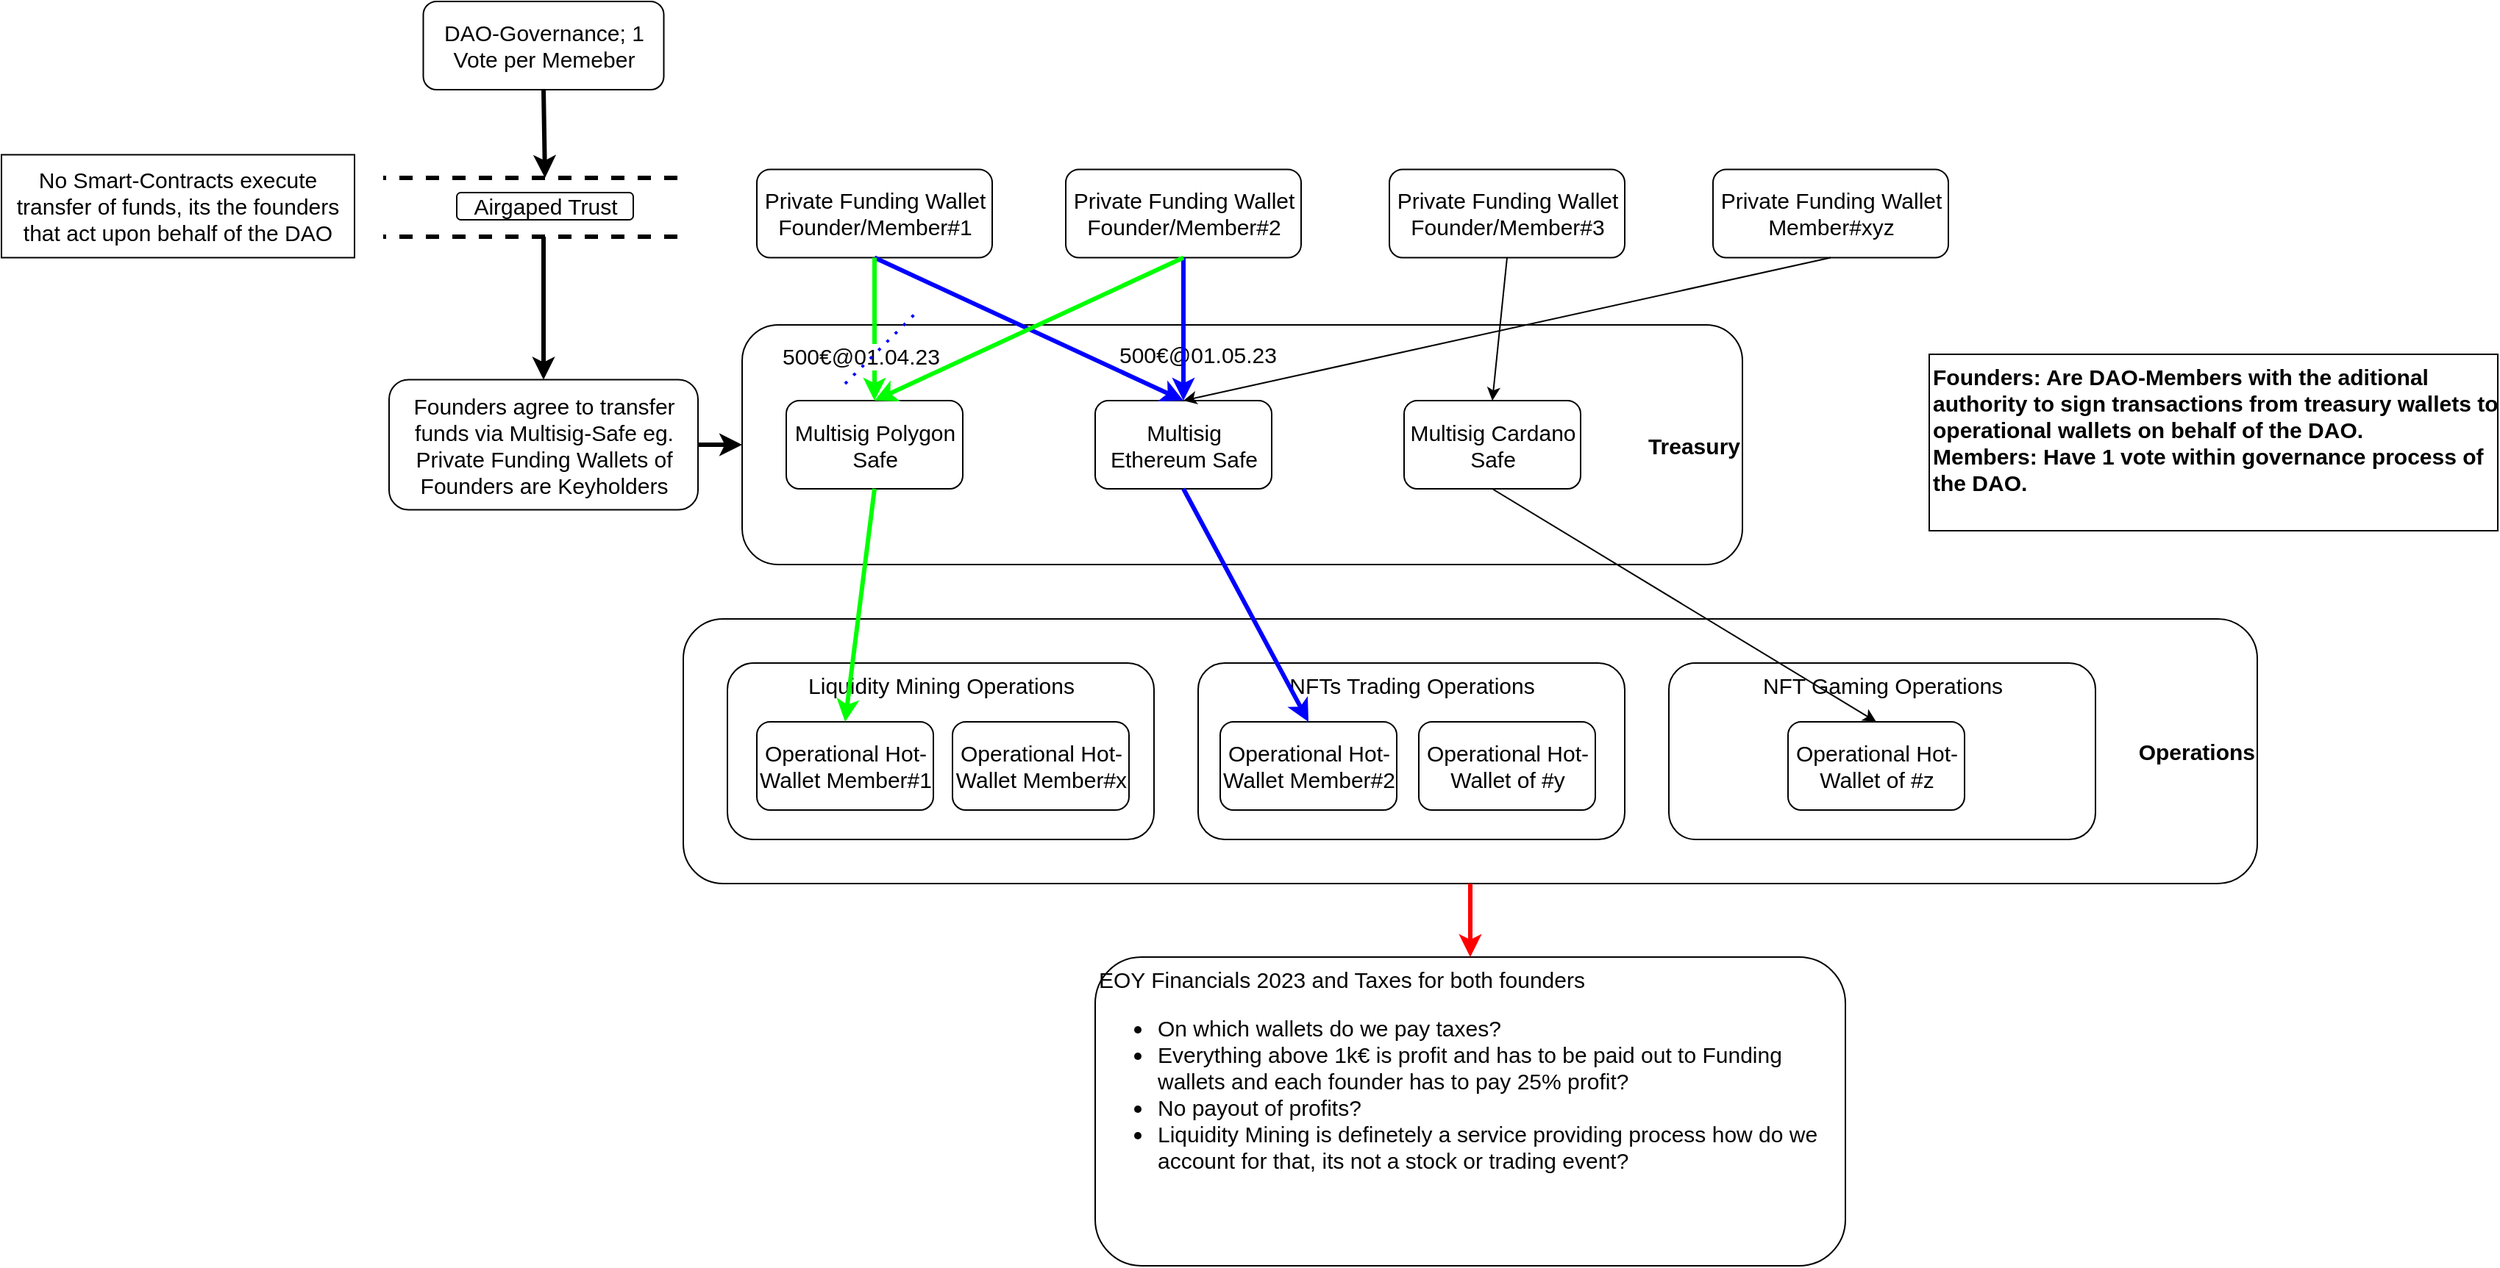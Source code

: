 <mxfile version="20.8.10" type="device"><diagram name="Seite-1" id="reXOlka0RR7HOdJJbHTf"><mxGraphModel dx="2421" dy="945" grid="1" gridSize="10" guides="1" tooltips="1" connect="1" arrows="1" fold="1" page="1" pageScale="1" pageWidth="827" pageHeight="1169" math="0" shadow="0"><root><mxCell id="0"/><mxCell id="1" parent="0"/><mxCell id="ksUGWsf0ZPR4c5a9Apki-6" value="&lt;div style=&quot;font-size: 15px;&quot;&gt;&lt;b style=&quot;font-size: 15px;&quot;&gt;&lt;font style=&quot;font-size: 15px;&quot;&gt;Treasury&lt;/font&gt;&lt;/b&gt;&lt;/div&gt;" style="rounded=1;whiteSpace=wrap;html=1;align=right;fontSize=15;" parent="1" vertex="1"><mxGeometry x="233.5" y="220" width="680" height="163" as="geometry"/></mxCell><mxCell id="ksUGWsf0ZPR4c5a9Apki-1" value="Private Funding Wallet Founder/Member#1" style="rounded=1;whiteSpace=wrap;html=1;fontSize=15;" parent="1" vertex="1"><mxGeometry x="243.5" y="114.25" width="160" height="60" as="geometry"/></mxCell><mxCell id="ksUGWsf0ZPR4c5a9Apki-2" value="Private Funding Wallet Founder/Member#2" style="rounded=1;whiteSpace=wrap;html=1;fontSize=15;" parent="1" vertex="1"><mxGeometry x="453.5" y="114.25" width="160" height="60" as="geometry"/></mxCell><mxCell id="ksUGWsf0ZPR4c5a9Apki-3" value="Multisig Ethereum Safe" style="rounded=1;whiteSpace=wrap;html=1;fontSize=15;" parent="1" vertex="1"><mxGeometry x="473.5" y="271.5" width="120" height="60" as="geometry"/></mxCell><mxCell id="ksUGWsf0ZPR4c5a9Apki-4" value="Multisig Polygon Safe" style="rounded=1;whiteSpace=wrap;html=1;fontSize=15;" parent="1" vertex="1"><mxGeometry x="263.5" y="271.5" width="120" height="60" as="geometry"/></mxCell><mxCell id="ksUGWsf0ZPR4c5a9Apki-5" value="Multisig Cardano Safe" style="rounded=1;whiteSpace=wrap;html=1;fontSize=15;" parent="1" vertex="1"><mxGeometry x="683.5" y="271.5" width="120" height="60" as="geometry"/></mxCell><mxCell id="ksUGWsf0ZPR4c5a9Apki-8" value="" style="endArrow=classic;startArrow=none;html=1;rounded=0;entryX=0.5;entryY=0;entryDx=0;entryDy=0;exitX=0.5;exitY=1;exitDx=0;exitDy=0;strokeColor=#0000FF;strokeWidth=3;startFill=0;fontSize=15;" parent="1" source="ksUGWsf0ZPR4c5a9Apki-1" target="ksUGWsf0ZPR4c5a9Apki-3" edge="1"><mxGeometry width="50" height="50" relative="1" as="geometry"><mxPoint x="463.5" y="260" as="sourcePoint"/><mxPoint x="513.5" y="210" as="targetPoint"/></mxGeometry></mxCell><mxCell id="ksUGWsf0ZPR4c5a9Apki-41" value="500€@01.05.23" style="edgeLabel;html=1;align=center;verticalAlign=middle;resizable=0;points=[];fontSize=15;fontColor=#050505;" parent="ksUGWsf0ZPR4c5a9Apki-8" vertex="1" connectable="0"><mxGeometry x="-0.202" y="1" relative="1" as="geometry"><mxPoint x="135" y="28" as="offset"/></mxGeometry></mxCell><mxCell id="ksUGWsf0ZPR4c5a9Apki-9" value="" style="endArrow=classic;startArrow=none;html=1;rounded=0;entryX=0.5;entryY=0;entryDx=0;entryDy=0;exitX=0.5;exitY=1;exitDx=0;exitDy=0;fontColor=#050505;strokeColor=#00FF00;strokeWidth=3;startFill=0;fontSize=15;" parent="1" source="ksUGWsf0ZPR4c5a9Apki-1" target="ksUGWsf0ZPR4c5a9Apki-4" edge="1"><mxGeometry width="50" height="50" relative="1" as="geometry"><mxPoint x="243.5" y="100" as="sourcePoint"/><mxPoint x="323.5" y="100" as="targetPoint"/></mxGeometry></mxCell><mxCell id="ksUGWsf0ZPR4c5a9Apki-38" value="500€@01.04.23" style="edgeLabel;html=1;align=center;verticalAlign=middle;resizable=0;points=[];fontSize=15;fontColor=#050505;" parent="ksUGWsf0ZPR4c5a9Apki-9" vertex="1" connectable="0"><mxGeometry x="-0.373" relative="1" as="geometry"><mxPoint x="-10" y="36" as="offset"/></mxGeometry></mxCell><mxCell id="ksUGWsf0ZPR4c5a9Apki-11" value="" style="endArrow=classic;startArrow=none;html=1;rounded=0;entryX=0.5;entryY=0;entryDx=0;entryDy=0;exitX=0.5;exitY=1;exitDx=0;exitDy=0;strokeColor=#0000FF;strokeWidth=3;startFill=0;fontSize=15;" parent="1" source="ksUGWsf0ZPR4c5a9Apki-2" target="ksUGWsf0ZPR4c5a9Apki-3" edge="1"><mxGeometry width="50" height="50" relative="1" as="geometry"><mxPoint x="263.5" y="120" as="sourcePoint"/><mxPoint x="343.5" y="120" as="targetPoint"/></mxGeometry></mxCell><mxCell id="ksUGWsf0ZPR4c5a9Apki-12" value="" style="endArrow=classic;startArrow=none;html=1;rounded=0;entryX=0.5;entryY=0;entryDx=0;entryDy=0;exitX=0.5;exitY=1;exitDx=0;exitDy=0;strokeColor=#00FF00;strokeWidth=3;startFill=0;fontSize=15;" parent="1" source="ksUGWsf0ZPR4c5a9Apki-2" target="ksUGWsf0ZPR4c5a9Apki-4" edge="1"><mxGeometry width="50" height="50" relative="1" as="geometry"><mxPoint x="273.5" y="130" as="sourcePoint"/><mxPoint x="353.5" y="130" as="targetPoint"/></mxGeometry></mxCell><mxCell id="ksUGWsf0ZPR4c5a9Apki-21" value="&lt;div style=&quot;font-size: 15px;&quot;&gt;&lt;b style=&quot;font-size: 15px;&quot;&gt;&lt;font style=&quot;font-size: 15px;&quot;&gt;Operations&lt;/font&gt;&lt;/b&gt;&lt;/div&gt;" style="rounded=1;whiteSpace=wrap;html=1;align=right;fontSize=15;" parent="1" vertex="1"><mxGeometry x="193.5" y="420" width="1070" height="180" as="geometry"/></mxCell><mxCell id="ksUGWsf0ZPR4c5a9Apki-17" value="Liquidity Mining Operations" style="rounded=1;whiteSpace=wrap;html=1;align=center;verticalAlign=top;fontSize=15;" parent="1" vertex="1"><mxGeometry x="223.5" y="450" width="290" height="120" as="geometry"/></mxCell><mxCell id="ksUGWsf0ZPR4c5a9Apki-19" value="" style="endArrow=classic;html=1;rounded=0;entryX=0;entryY=0.5;entryDx=0;entryDy=0;exitX=1;exitY=0.5;exitDx=0;exitDy=0;strokeWidth=3;fontSize=15;" parent="1" source="ksUGWsf0ZPR4c5a9Apki-20" target="ksUGWsf0ZPR4c5a9Apki-6" edge="1"><mxGeometry width="50" height="50" relative="1" as="geometry"><mxPoint x="373.5" y="480" as="sourcePoint"/><mxPoint x="513.5" y="200" as="targetPoint"/></mxGeometry></mxCell><mxCell id="ksUGWsf0ZPR4c5a9Apki-20" value="Founders agree to transfer funds via Multisig-Safe eg. Private Funding Wallets of Founders are Keyholders" style="rounded=1;whiteSpace=wrap;html=1;fontSize=15;" parent="1" vertex="1"><mxGeometry x="-6.5" y="257.25" width="210" height="88.5" as="geometry"/></mxCell><mxCell id="ksUGWsf0ZPR4c5a9Apki-22" value="Operational Hot-Wallet Member#1" style="rounded=1;whiteSpace=wrap;html=1;fontSize=15;" parent="1" vertex="1"><mxGeometry x="243.5" y="490" width="120" height="60" as="geometry"/></mxCell><mxCell id="ksUGWsf0ZPR4c5a9Apki-23" value="" style="endArrow=classic;startArrow=none;html=1;rounded=0;entryX=0.5;entryY=0;entryDx=0;entryDy=0;exitX=0.5;exitY=1;exitDx=0;exitDy=0;strokeWidth=3;strokeColor=#00FF00;startFill=0;fontSize=15;" parent="1" source="ksUGWsf0ZPR4c5a9Apki-4" target="ksUGWsf0ZPR4c5a9Apki-22" edge="1"><mxGeometry width="50" height="50" relative="1" as="geometry"><mxPoint x="403.5" y="160" as="sourcePoint"/><mxPoint x="373.5" y="270" as="targetPoint"/></mxGeometry></mxCell><mxCell id="ksUGWsf0ZPR4c5a9Apki-28" value="NFTs Trading Operations" style="rounded=1;whiteSpace=wrap;html=1;align=center;verticalAlign=top;fontSize=15;" parent="1" vertex="1"><mxGeometry x="543.5" y="450" width="290" height="120" as="geometry"/></mxCell><mxCell id="ksUGWsf0ZPR4c5a9Apki-29" value="Operational Hot-Wallet Member#2" style="rounded=1;whiteSpace=wrap;html=1;fontSize=15;" parent="1" vertex="1"><mxGeometry x="558.5" y="490" width="120" height="60" as="geometry"/></mxCell><mxCell id="ksUGWsf0ZPR4c5a9Apki-30" value="" style="endArrow=classic;startArrow=none;html=1;rounded=0;entryX=0.5;entryY=0;entryDx=0;entryDy=0;exitX=0.5;exitY=1;exitDx=0;exitDy=0;strokeWidth=3;strokeColor=#0000FF;startFill=0;fontSize=15;" parent="1" source="ksUGWsf0ZPR4c5a9Apki-3" target="ksUGWsf0ZPR4c5a9Apki-29" edge="1"><mxGeometry width="50" height="50" relative="1" as="geometry"><mxPoint x="713.5" y="330" as="sourcePoint"/><mxPoint x="363.5" y="510" as="targetPoint"/></mxGeometry></mxCell><mxCell id="ksUGWsf0ZPR4c5a9Apki-31" value="Operational Hot-Wallet of #y" style="rounded=1;whiteSpace=wrap;html=1;fontSize=15;" parent="1" vertex="1"><mxGeometry x="693.5" y="490" width="120" height="60" as="geometry"/></mxCell><mxCell id="ksUGWsf0ZPR4c5a9Apki-33" value="EOY Financials 2023 and Taxes for both founders&lt;br style=&quot;font-size: 15px;&quot;&gt;&lt;ul style=&quot;font-size: 15px;&quot;&gt;&lt;li style=&quot;font-size: 15px;&quot;&gt;On which wallets do we pay taxes?&lt;/li&gt;&lt;li style=&quot;font-size: 15px;&quot;&gt;Everything above 1k€ is profit and has to be paid out to Funding wallets and each founder has to pay 25% profit?&lt;/li&gt;&lt;li style=&quot;font-size: 15px;&quot;&gt;No payout of profits?&lt;/li&gt;&lt;li style=&quot;font-size: 15px;&quot;&gt;Liquidity Mining is definetely a service providing process how do we account for that, its not a stock or trading event?&lt;/li&gt;&lt;/ul&gt;" style="rounded=1;whiteSpace=wrap;html=1;fontSize=15;fontColor=#050505;verticalAlign=top;align=left;" parent="1" vertex="1"><mxGeometry x="473.5" y="650" width="510" height="210" as="geometry"/></mxCell><mxCell id="ksUGWsf0ZPR4c5a9Apki-34" value="" style="endArrow=none;startArrow=classic;html=1;rounded=0;strokeWidth=3;strokeColor=#FF0000;endFill=0;exitX=0.5;exitY=0;exitDx=0;exitDy=0;entryX=0.5;entryY=1;entryDx=0;entryDy=0;fontSize=15;" parent="1" source="ksUGWsf0ZPR4c5a9Apki-33" target="ksUGWsf0ZPR4c5a9Apki-21" edge="1"><mxGeometry width="50" height="50" relative="1" as="geometry"><mxPoint x="623.5" y="630" as="sourcePoint"/><mxPoint x="933.5" y="510" as="targetPoint"/></mxGeometry></mxCell><mxCell id="ksUGWsf0ZPR4c5a9Apki-43" value="DAO-Governance; 1 Vote per Memeber" style="rounded=1;whiteSpace=wrap;html=1;fontSize=15;fontColor=#050505;" parent="1" vertex="1"><mxGeometry x="16.75" width="163.5" height="60" as="geometry"/></mxCell><mxCell id="ksUGWsf0ZPR4c5a9Apki-47" value="" style="endArrow=none;dashed=1;html=1;rounded=0;strokeColor=#000000;strokeWidth=3;fontSize=15;fontColor=#050505;" parent="1" edge="1"><mxGeometry width="50" height="50" relative="1" as="geometry"><mxPoint x="189.5" y="160" as="sourcePoint"/><mxPoint x="-10.5" y="160" as="targetPoint"/></mxGeometry></mxCell><mxCell id="ksUGWsf0ZPR4c5a9Apki-48" value="" style="endArrow=none;dashed=1;html=1;rounded=0;strokeColor=#000000;strokeWidth=3;fontSize=15;fontColor=#050505;" parent="1" edge="1"><mxGeometry width="50" height="50" relative="1" as="geometry"><mxPoint x="189.5" y="120" as="sourcePoint"/><mxPoint x="-10.5" y="120" as="targetPoint"/></mxGeometry></mxCell><mxCell id="ksUGWsf0ZPR4c5a9Apki-50" value="" style="endArrow=classic;html=1;rounded=0;strokeColor=#000000;strokeWidth=3;fontSize=15;fontColor=#050505;exitX=0.5;exitY=1;exitDx=0;exitDy=0;" parent="1" source="ksUGWsf0ZPR4c5a9Apki-43" edge="1"><mxGeometry width="50" height="50" relative="1" as="geometry"><mxPoint x="479.5" y="-30" as="sourcePoint"/><mxPoint x="99.5" y="120" as="targetPoint"/></mxGeometry></mxCell><mxCell id="ksUGWsf0ZPR4c5a9Apki-51" value="" style="endArrow=none;dashed=1;html=1;dashPattern=1 3;strokeWidth=2;rounded=0;strokeColor=#0000FF;fontSize=15;fontColor=#050505;" parent="1" edge="1"><mxGeometry width="50" height="50" relative="1" as="geometry"><mxPoint x="303.5" y="260" as="sourcePoint"/><mxPoint x="353.5" y="210" as="targetPoint"/></mxGeometry></mxCell><mxCell id="ksUGWsf0ZPR4c5a9Apki-53" value="Airgaped Trust" style="rounded=1;whiteSpace=wrap;html=1;fontSize=15;" parent="1" vertex="1"><mxGeometry x="39.5" y="130" width="120" height="18.5" as="geometry"/></mxCell><mxCell id="yzgCBwjG9V1qT73Nef4H-2" value="No Smart-Contracts execute transfer of funds, its the founders that act upon behalf of the DAO" style="rounded=0;whiteSpace=wrap;html=1;fontSize=15;" parent="1" vertex="1"><mxGeometry x="-270" y="104.25" width="240" height="70" as="geometry"/></mxCell><mxCell id="yzgCBwjG9V1qT73Nef4H-3" value="" style="endArrow=classic;html=1;rounded=0;strokeColor=#000000;strokeWidth=3;fontSize=15;fontColor=#050505;entryX=0.5;entryY=0;entryDx=0;entryDy=0;" parent="1" target="ksUGWsf0ZPR4c5a9Apki-20" edge="1"><mxGeometry width="50" height="50" relative="1" as="geometry"><mxPoint x="98.5" y="160" as="sourcePoint"/><mxPoint x="109.5" y="130" as="targetPoint"/></mxGeometry></mxCell><mxCell id="yzgCBwjG9V1qT73Nef4H-4" value="Private Funding Wallet Founder/Member#3" style="rounded=1;whiteSpace=wrap;html=1;fontSize=15;" parent="1" vertex="1"><mxGeometry x="673.5" y="114.25" width="160" height="60" as="geometry"/></mxCell><mxCell id="yzgCBwjG9V1qT73Nef4H-5" value="Private Funding Wallet Member#xyz" style="rounded=1;whiteSpace=wrap;html=1;fontSize=15;" parent="1" vertex="1"><mxGeometry x="893.5" y="114.25" width="160" height="60" as="geometry"/></mxCell><mxCell id="yzgCBwjG9V1qT73Nef4H-6" value="Operational Hot-Wallet Member#x" style="rounded=1;whiteSpace=wrap;html=1;fontSize=15;" parent="1" vertex="1"><mxGeometry x="376.5" y="490" width="120" height="60" as="geometry"/></mxCell><mxCell id="yzgCBwjG9V1qT73Nef4H-7" value="NFT Gaming Operations" style="rounded=1;whiteSpace=wrap;html=1;align=center;verticalAlign=top;fontSize=15;" parent="1" vertex="1"><mxGeometry x="863.5" y="450" width="290" height="120" as="geometry"/></mxCell><mxCell id="yzgCBwjG9V1qT73Nef4H-8" value="Operational Hot-Wallet of #z" style="rounded=1;whiteSpace=wrap;html=1;fontSize=15;" parent="1" vertex="1"><mxGeometry x="944.5" y="490" width="120" height="60" as="geometry"/></mxCell><mxCell id="yzgCBwjG9V1qT73Nef4H-9" value="" style="endArrow=classic;html=1;rounded=0;strokeColor=#000000;strokeWidth=1;fontSize=15;fontColor=#050505;entryX=0.5;entryY=0;entryDx=0;entryDy=0;exitX=0.5;exitY=1;exitDx=0;exitDy=0;" parent="1" source="yzgCBwjG9V1qT73Nef4H-4" target="ksUGWsf0ZPR4c5a9Apki-5" edge="1"><mxGeometry width="50" height="50" relative="1" as="geometry"><mxPoint x="108.5" y="170" as="sourcePoint"/><mxPoint x="108.5" y="267.25" as="targetPoint"/></mxGeometry></mxCell><mxCell id="yzgCBwjG9V1qT73Nef4H-10" value="" style="endArrow=classic;html=1;rounded=0;strokeColor=#000000;strokeWidth=1;fontSize=15;fontColor=#050505;entryX=0.5;entryY=0;entryDx=0;entryDy=0;exitX=0.5;exitY=1;exitDx=0;exitDy=0;" parent="1" source="yzgCBwjG9V1qT73Nef4H-5" target="ksUGWsf0ZPR4c5a9Apki-3" edge="1"><mxGeometry width="50" height="50" relative="1" as="geometry"><mxPoint x="118.5" y="180" as="sourcePoint"/><mxPoint x="118.5" y="277.25" as="targetPoint"/></mxGeometry></mxCell><mxCell id="yzgCBwjG9V1qT73Nef4H-11" value="" style="endArrow=classic;html=1;rounded=0;strokeColor=#000000;strokeWidth=1;fontSize=15;fontColor=#050505;entryX=0.5;entryY=0;entryDx=0;entryDy=0;exitX=0.5;exitY=1;exitDx=0;exitDy=0;" parent="1" source="ksUGWsf0ZPR4c5a9Apki-5" target="yzgCBwjG9V1qT73Nef4H-8" edge="1"><mxGeometry width="50" height="50" relative="1" as="geometry"><mxPoint x="128.5" y="170" as="sourcePoint"/><mxPoint x="128.5" y="267.25" as="targetPoint"/></mxGeometry></mxCell><mxCell id="Y0BjRnIpEt8SPluu8uCf-1" value="Founders: Are DAO-Members with the aditional authority to sign transactions from treasury wallets to operational wallets on behalf of the DAO.&lt;br style=&quot;font-size: 15px;&quot;&gt;&lt;div style=&quot;font-size: 15px;&quot;&gt;&lt;span style=&quot;background-color: initial; font-size: 15px;&quot;&gt;Members: Have 1 vote within governance process of the DAO.&lt;/span&gt;&lt;/div&gt;" style="rounded=0;whiteSpace=wrap;html=1;align=left;fontSize=15;verticalAlign=top;fontStyle=1" vertex="1" parent="1"><mxGeometry x="1040.5" y="240" width="386.5" height="120" as="geometry"/></mxCell></root></mxGraphModel></diagram></mxfile>